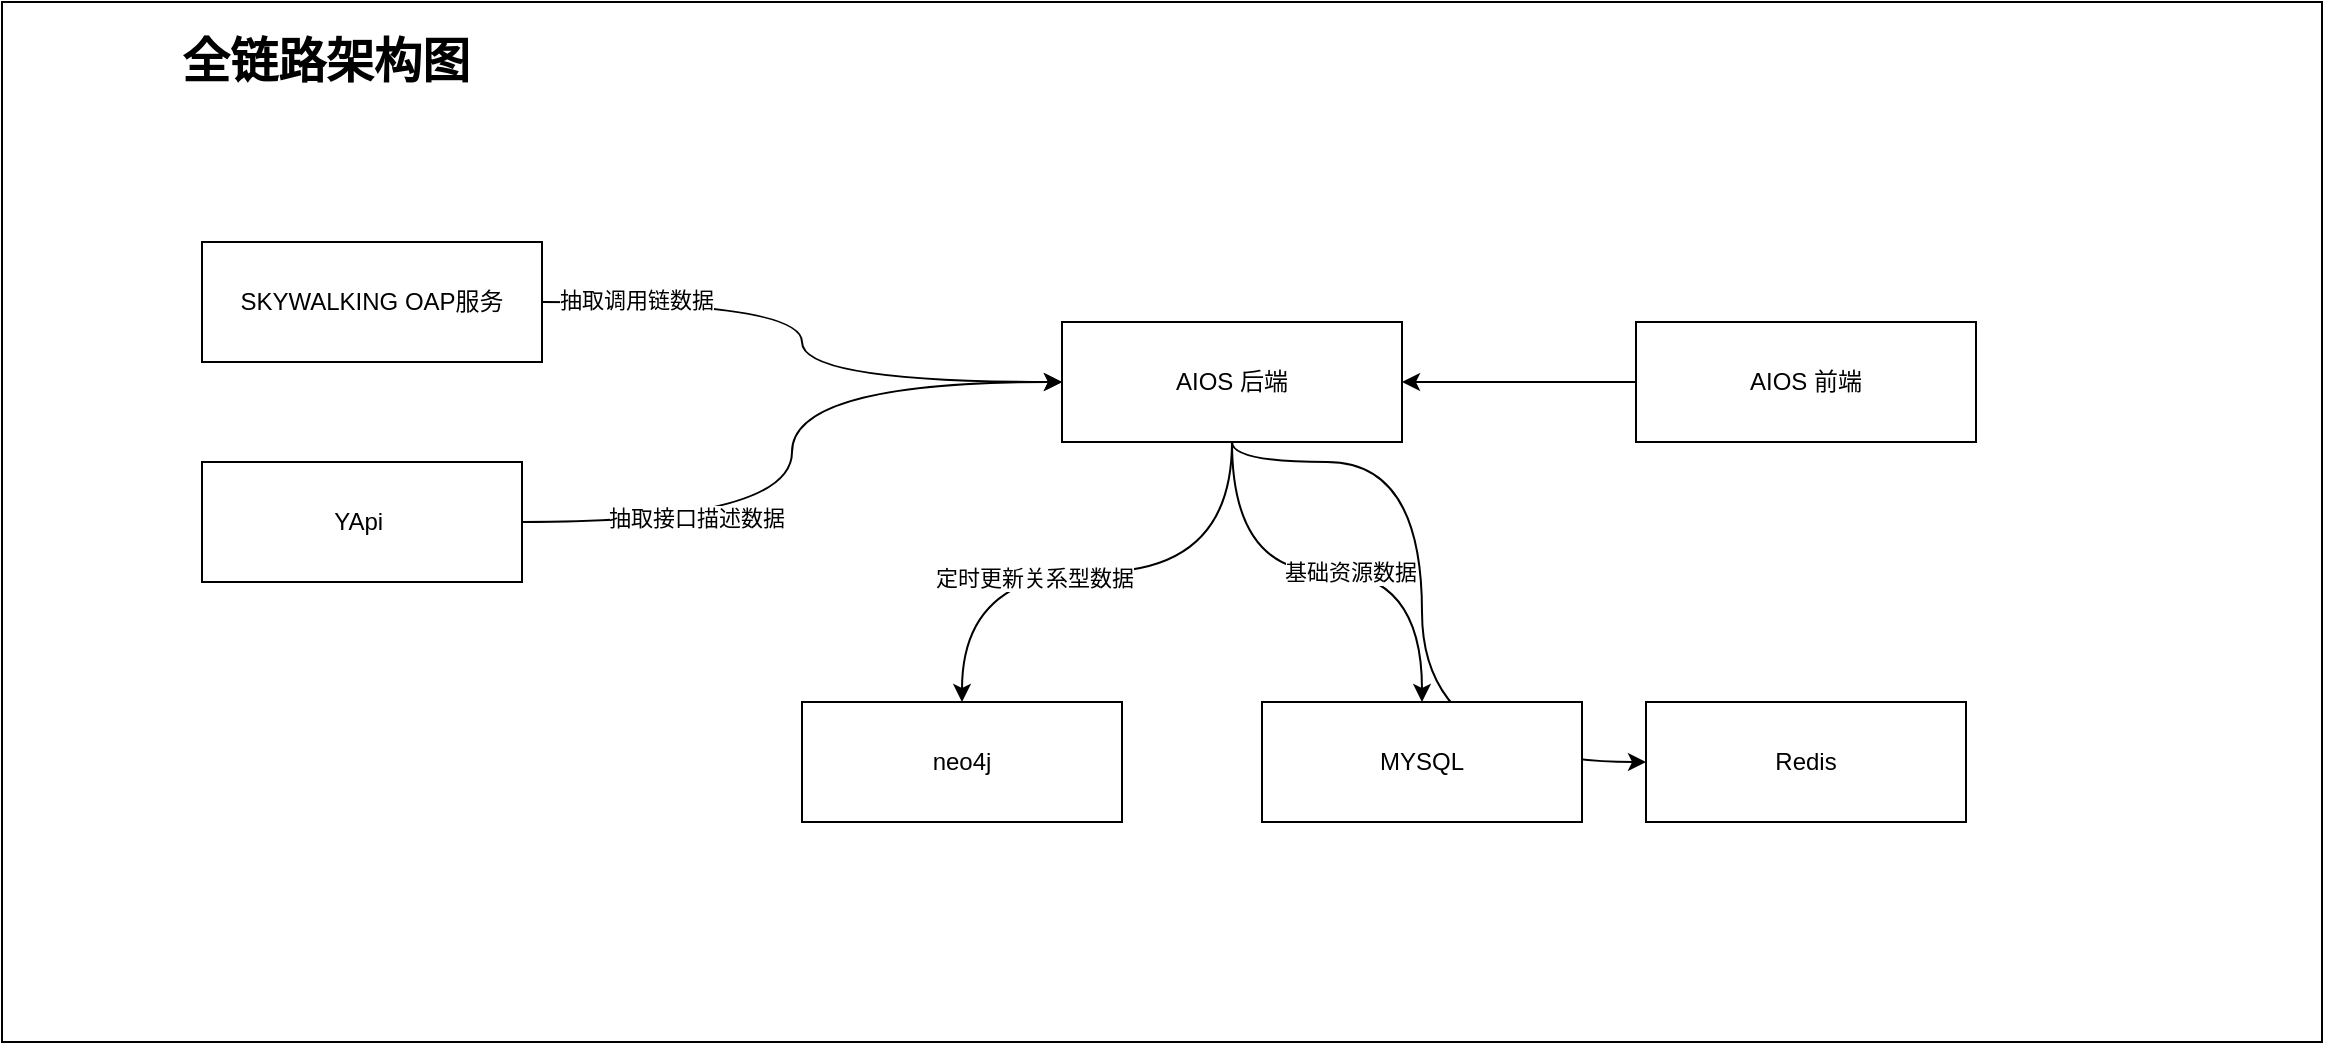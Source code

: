 <mxfile version="20.0.1" type="github">
  <diagram id="OQ6lYV3G7z6NHDtOXstS" name="Page-1">
    <mxGraphModel dx="1422" dy="794" grid="1" gridSize="10" guides="1" tooltips="1" connect="1" arrows="1" fold="1" page="1" pageScale="1" pageWidth="827" pageHeight="1169" math="0" shadow="0">
      <root>
        <mxCell id="0" />
        <mxCell id="1" parent="0" />
        <mxCell id="DQStLXznFZ1ZlbNjAvRb-19" value="" style="rounded=0;whiteSpace=wrap;html=1;" vertex="1" parent="1">
          <mxGeometry x="10" y="110" width="1160" height="520" as="geometry" />
        </mxCell>
        <mxCell id="DQStLXznFZ1ZlbNjAvRb-5" style="edgeStyle=orthogonalEdgeStyle;rounded=0;orthogonalLoop=1;jettySize=auto;html=1;curved=1;" edge="1" parent="1" source="DQStLXznFZ1ZlbNjAvRb-2" target="DQStLXznFZ1ZlbNjAvRb-4">
          <mxGeometry relative="1" as="geometry" />
        </mxCell>
        <mxCell id="DQStLXznFZ1ZlbNjAvRb-7" value="抽取调用链数据" style="edgeLabel;html=1;align=center;verticalAlign=middle;resizable=0;points=[];" vertex="1" connectable="0" parent="DQStLXznFZ1ZlbNjAvRb-5">
          <mxGeometry x="-0.69" y="1" relative="1" as="geometry">
            <mxPoint as="offset" />
          </mxGeometry>
        </mxCell>
        <mxCell id="DQStLXznFZ1ZlbNjAvRb-2" value="SKYWALKING OAP服务" style="rounded=0;whiteSpace=wrap;html=1;" vertex="1" parent="1">
          <mxGeometry x="110" y="230" width="170" height="60" as="geometry" />
        </mxCell>
        <mxCell id="DQStLXznFZ1ZlbNjAvRb-6" style="edgeStyle=orthogonalEdgeStyle;rounded=0;orthogonalLoop=1;jettySize=auto;html=1;entryX=0;entryY=0.5;entryDx=0;entryDy=0;curved=1;" edge="1" parent="1" source="DQStLXznFZ1ZlbNjAvRb-3" target="DQStLXznFZ1ZlbNjAvRb-4">
          <mxGeometry relative="1" as="geometry" />
        </mxCell>
        <mxCell id="DQStLXznFZ1ZlbNjAvRb-8" value="抽取接口描述数据" style="edgeLabel;html=1;align=center;verticalAlign=middle;resizable=0;points=[];" vertex="1" connectable="0" parent="DQStLXznFZ1ZlbNjAvRb-6">
          <mxGeometry x="-0.491" y="2" relative="1" as="geometry">
            <mxPoint as="offset" />
          </mxGeometry>
        </mxCell>
        <mxCell id="DQStLXznFZ1ZlbNjAvRb-3" value="YApi&amp;nbsp;" style="rounded=0;whiteSpace=wrap;html=1;" vertex="1" parent="1">
          <mxGeometry x="110" y="340" width="160" height="60" as="geometry" />
        </mxCell>
        <mxCell id="DQStLXznFZ1ZlbNjAvRb-11" style="edgeStyle=orthogonalEdgeStyle;curved=1;rounded=0;orthogonalLoop=1;jettySize=auto;html=1;" edge="1" parent="1" source="DQStLXznFZ1ZlbNjAvRb-4" target="DQStLXznFZ1ZlbNjAvRb-10">
          <mxGeometry relative="1" as="geometry" />
        </mxCell>
        <mxCell id="DQStLXznFZ1ZlbNjAvRb-14" value="基础资源数据" style="edgeLabel;html=1;align=center;verticalAlign=middle;resizable=0;points=[];" vertex="1" connectable="0" parent="DQStLXznFZ1ZlbNjAvRb-11">
          <mxGeometry x="0.098" relative="1" as="geometry">
            <mxPoint as="offset" />
          </mxGeometry>
        </mxCell>
        <mxCell id="DQStLXznFZ1ZlbNjAvRb-12" style="edgeStyle=orthogonalEdgeStyle;curved=1;rounded=0;orthogonalLoop=1;jettySize=auto;html=1;" edge="1" parent="1" source="DQStLXznFZ1ZlbNjAvRb-4" target="DQStLXznFZ1ZlbNjAvRb-9">
          <mxGeometry relative="1" as="geometry" />
        </mxCell>
        <mxCell id="DQStLXznFZ1ZlbNjAvRb-13" value="定时更新关系型数据" style="edgeLabel;html=1;align=center;verticalAlign=middle;resizable=0;points=[];" vertex="1" connectable="0" parent="DQStLXznFZ1ZlbNjAvRb-12">
          <mxGeometry x="0.236" y="3" relative="1" as="geometry">
            <mxPoint as="offset" />
          </mxGeometry>
        </mxCell>
        <mxCell id="DQStLXznFZ1ZlbNjAvRb-18" style="edgeStyle=orthogonalEdgeStyle;curved=1;rounded=0;orthogonalLoop=1;jettySize=auto;html=1;" edge="1" parent="1" source="DQStLXznFZ1ZlbNjAvRb-4" target="DQStLXznFZ1ZlbNjAvRb-17">
          <mxGeometry relative="1" as="geometry">
            <Array as="points">
              <mxPoint x="625" y="340" />
              <mxPoint x="720" y="340" />
              <mxPoint x="720" y="490" />
            </Array>
          </mxGeometry>
        </mxCell>
        <mxCell id="DQStLXznFZ1ZlbNjAvRb-4" value="AIOS 后端" style="rounded=0;whiteSpace=wrap;html=1;" vertex="1" parent="1">
          <mxGeometry x="540" y="270" width="170" height="60" as="geometry" />
        </mxCell>
        <mxCell id="DQStLXznFZ1ZlbNjAvRb-9" value="neo4j" style="rounded=0;whiteSpace=wrap;html=1;" vertex="1" parent="1">
          <mxGeometry x="410" y="460" width="160" height="60" as="geometry" />
        </mxCell>
        <mxCell id="DQStLXznFZ1ZlbNjAvRb-10" value="MYSQL" style="rounded=0;whiteSpace=wrap;html=1;" vertex="1" parent="1">
          <mxGeometry x="640" y="460" width="160" height="60" as="geometry" />
        </mxCell>
        <mxCell id="DQStLXznFZ1ZlbNjAvRb-16" style="edgeStyle=orthogonalEdgeStyle;curved=1;rounded=0;orthogonalLoop=1;jettySize=auto;html=1;" edge="1" parent="1" source="DQStLXznFZ1ZlbNjAvRb-15" target="DQStLXznFZ1ZlbNjAvRb-4">
          <mxGeometry relative="1" as="geometry" />
        </mxCell>
        <mxCell id="DQStLXznFZ1ZlbNjAvRb-15" value="AIOS 前端" style="rounded=0;whiteSpace=wrap;html=1;" vertex="1" parent="1">
          <mxGeometry x="827" y="270" width="170" height="60" as="geometry" />
        </mxCell>
        <mxCell id="DQStLXznFZ1ZlbNjAvRb-17" value="Redis" style="rounded=0;whiteSpace=wrap;html=1;" vertex="1" parent="1">
          <mxGeometry x="832" y="460" width="160" height="60" as="geometry" />
        </mxCell>
        <mxCell id="DQStLXznFZ1ZlbNjAvRb-20" value="&lt;h1&gt;全链路架构图&lt;/h1&gt;" style="text;html=1;strokeColor=none;fillColor=none;spacing=5;spacingTop=-20;whiteSpace=wrap;overflow=hidden;rounded=0;" vertex="1" parent="1">
          <mxGeometry x="95" y="120" width="190" height="80" as="geometry" />
        </mxCell>
      </root>
    </mxGraphModel>
  </diagram>
</mxfile>
